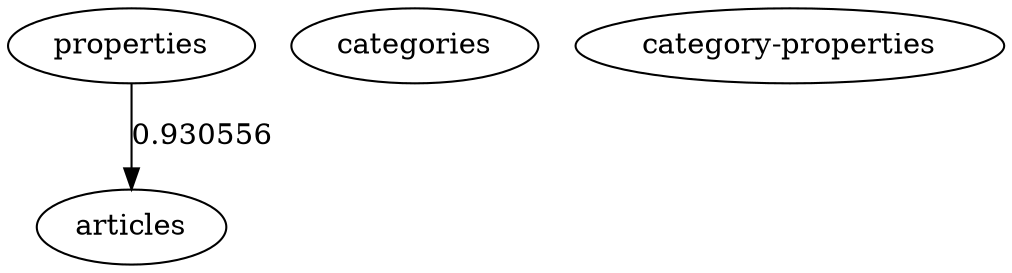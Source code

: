 digraph G {
0[label="articles"];
1[label="categories"];
2[label="category-properties"];
3[label="properties"];
3->0 [label="0.930556"];
}
